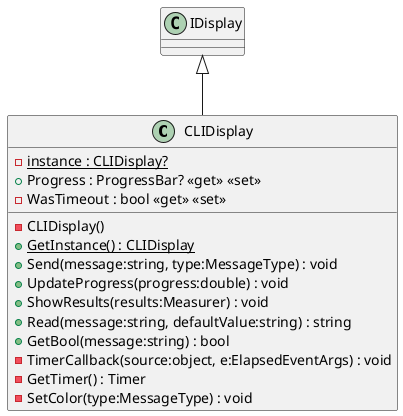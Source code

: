 @startuml
class CLIDisplay {
    - {static} instance : CLIDisplay?
    + Progress : ProgressBar? <<get>> <<set>>
    - WasTimeout : bool <<get>> <<set>>
    - CLIDisplay()
    + {static} GetInstance() : CLIDisplay
    + Send(message:string, type:MessageType) : void
    + UpdateProgress(progress:double) : void
    + ShowResults(results:Measurer) : void
    + Read(message:string, defaultValue:string) : string
    + GetBool(message:string) : bool
    - TimerCallback(source:object, e:ElapsedEventArgs) : void
    - GetTimer() : Timer
    - SetColor(type:MessageType) : void
}
IDisplay <|-- CLIDisplay
@enduml
